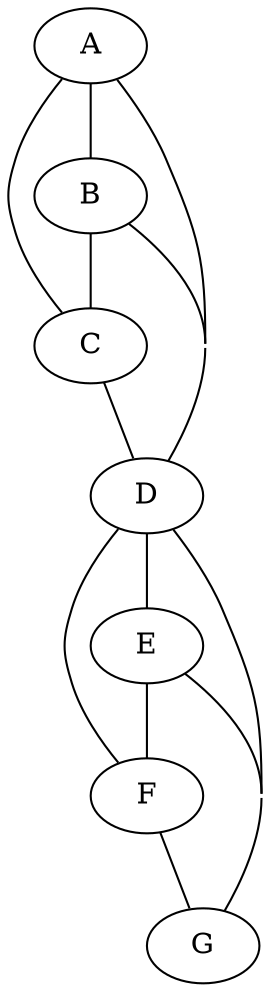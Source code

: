 graph tie{
	concentrate=true
	A -- B
	A -- C
	A -- D
	B -- C
	B -- D
	C -- D
	D -- E
	D -- F
	D -- G
	E -- F
	E -- G
	F -- G
}
